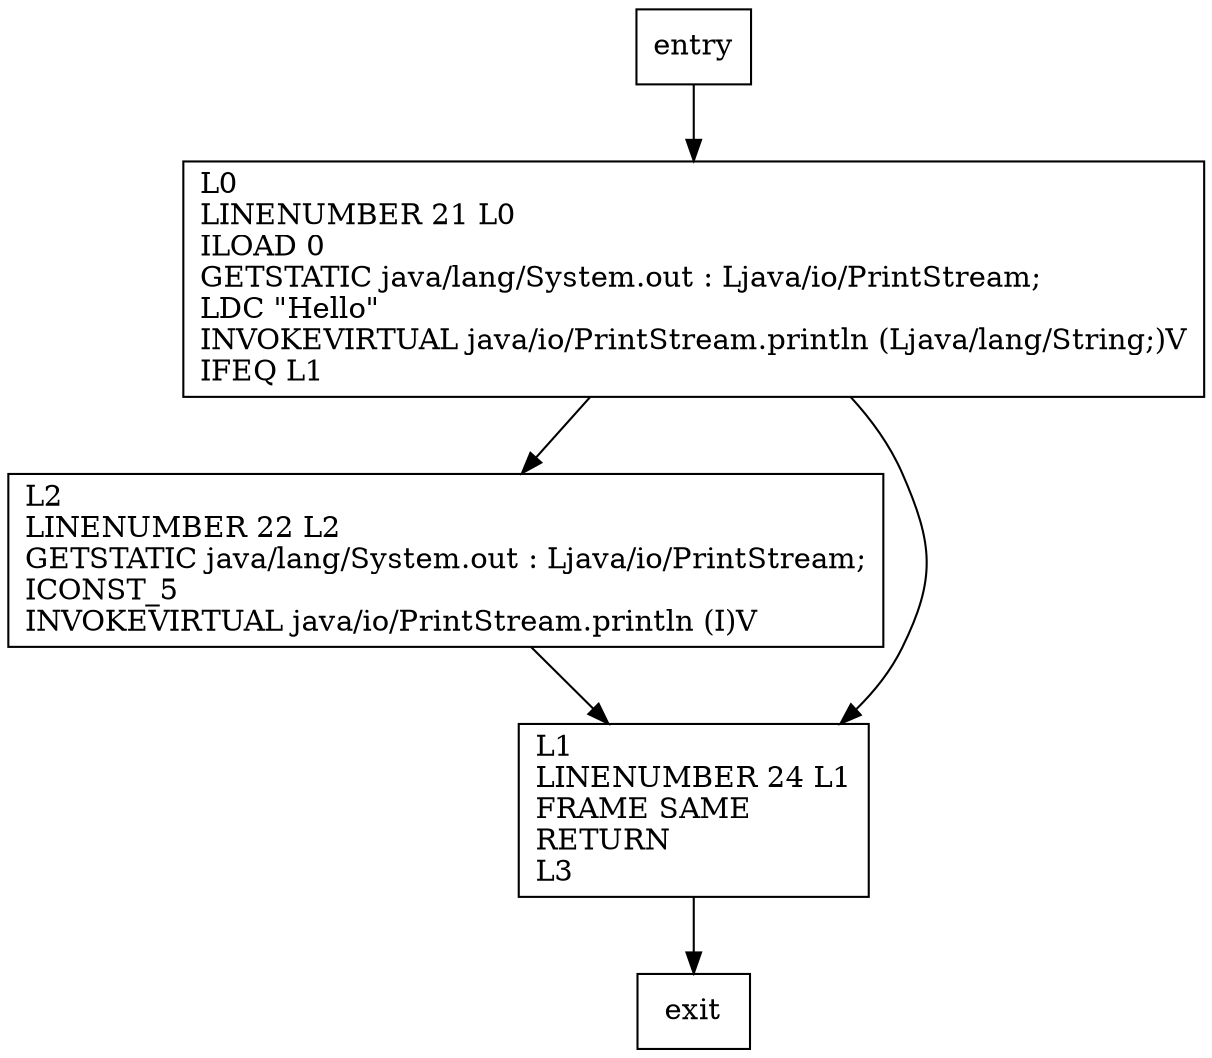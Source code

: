 digraph foo {
node [shape=record];
1847008471 [label="L0\lLINENUMBER 21 L0\lILOAD 0\lGETSTATIC java/lang/System.out : Ljava/io/PrintStream;\lLDC \"Hello\"\lINVOKEVIRTUAL java/io/PrintStream.println (Ljava/lang/String;)V\lIFEQ L1\l"];
2036127838 [label="L2\lLINENUMBER 22 L2\lGETSTATIC java/lang/System.out : Ljava/io/PrintStream;\lICONST_5\lINVOKEVIRTUAL java/io/PrintStream.println (I)V\l"];
1076607567 [label="L1\lLINENUMBER 24 L1\lFRAME SAME\lRETURN\lL3\l"];
entry;
exit;
entry -> 1847008471;
1847008471 -> 2036127838;
1847008471 -> 1076607567;
2036127838 -> 1076607567;
1076607567 -> exit;
}
